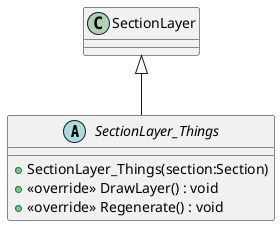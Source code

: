 @startuml
abstract class SectionLayer_Things {
    + SectionLayer_Things(section:Section)
    + <<override>> DrawLayer() : void
    + <<override>> Regenerate() : void
}
SectionLayer <|-- SectionLayer_Things
@enduml
